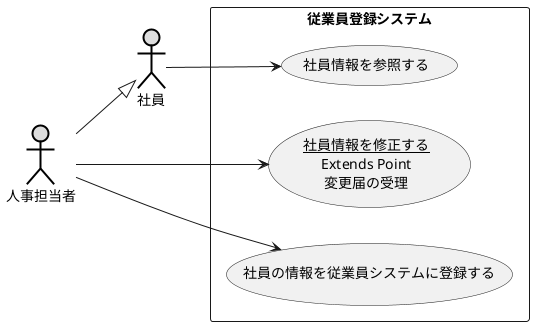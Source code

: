 @startuml 演習2-6
left to right direction
actor 社員#DDDDDD;line:black;line.bold;
actor 人事担当者#DDDDDD;line:black;line.bold;
rectangle 従業員登録システム {
usecase 社員情報を参照する
usecase (<u>社員情報を修正する\nExtends Point\n変更届の受理) as input
usecase 社員の情報を従業員システムに登録する
}
人事担当者 --|> 社員
社員 --> 社員情報を参照する
人事担当者 --> input
人事担当者 --> 社員の情報を従業員システムに登録する
@endum